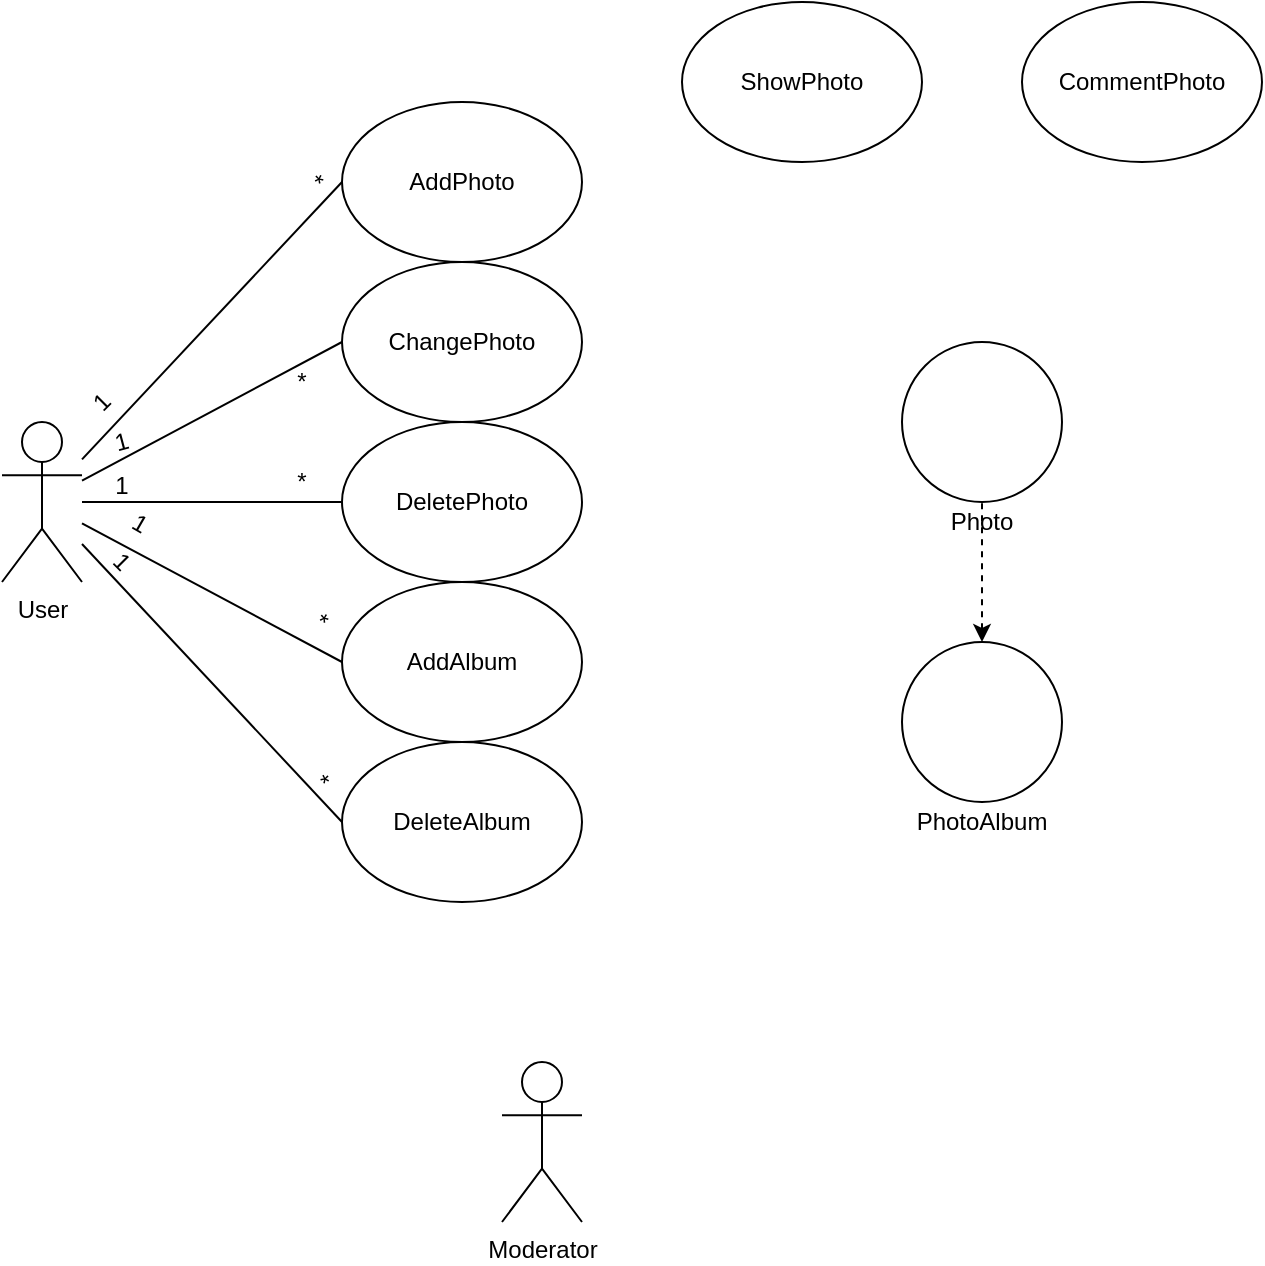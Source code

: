 <mxfile version="12.7.0" type="github">
  <diagram name="Page-1" id="c4acf3e9-155e-7222-9cf6-157b1a14988f">
    <mxGraphModel dx="1422" dy="791" grid="1" gridSize="10" guides="1" tooltips="1" connect="1" arrows="1" fold="1" page="1" pageScale="1" pageWidth="850" pageHeight="1100" background="#ffffff" math="0" shadow="0">
      <root>
        <mxCell id="0"/>
        <mxCell id="1" parent="0"/>
        <mxCell id="OV3nKJfsx8NweEMUyQGC-10" style="edgeStyle=none;rounded=0;orthogonalLoop=1;jettySize=auto;html=1;endArrow=none;endFill=0;entryX=0;entryY=0.5;entryDx=0;entryDy=0;" edge="1" parent="1" source="OV3nKJfsx8NweEMUyQGC-1" target="OV3nKJfsx8NweEMUyQGC-8">
          <mxGeometry relative="1" as="geometry"/>
        </mxCell>
        <mxCell id="OV3nKJfsx8NweEMUyQGC-11" style="edgeStyle=none;rounded=0;orthogonalLoop=1;jettySize=auto;html=1;entryX=0;entryY=0.5;entryDx=0;entryDy=0;endArrow=none;endFill=0;" edge="1" parent="1" source="OV3nKJfsx8NweEMUyQGC-1" target="OV3nKJfsx8NweEMUyQGC-7">
          <mxGeometry relative="1" as="geometry"/>
        </mxCell>
        <mxCell id="OV3nKJfsx8NweEMUyQGC-26" style="edgeStyle=none;rounded=0;orthogonalLoop=1;jettySize=auto;html=1;entryX=0;entryY=0.5;entryDx=0;entryDy=0;endArrow=none;endFill=0;" edge="1" parent="1" source="OV3nKJfsx8NweEMUyQGC-1" target="OV3nKJfsx8NweEMUyQGC-3">
          <mxGeometry relative="1" as="geometry"/>
        </mxCell>
        <mxCell id="OV3nKJfsx8NweEMUyQGC-31" style="edgeStyle=none;rounded=0;orthogonalLoop=1;jettySize=auto;html=1;entryX=0;entryY=0.5;entryDx=0;entryDy=0;endArrow=none;endFill=0;" edge="1" parent="1" target="OV3nKJfsx8NweEMUyQGC-30">
          <mxGeometry relative="1" as="geometry">
            <mxPoint x="190" y="301" as="sourcePoint"/>
          </mxGeometry>
        </mxCell>
        <mxCell id="OV3nKJfsx8NweEMUyQGC-32" style="edgeStyle=none;rounded=0;orthogonalLoop=1;jettySize=auto;html=1;entryX=0;entryY=0.5;entryDx=0;entryDy=0;endArrow=none;endFill=0;" edge="1" parent="1" source="OV3nKJfsx8NweEMUyQGC-1" target="OV3nKJfsx8NweEMUyQGC-29">
          <mxGeometry relative="1" as="geometry"/>
        </mxCell>
        <mxCell id="OV3nKJfsx8NweEMUyQGC-1" value="&lt;div&gt;User&lt;/div&gt;" style="shape=umlActor;verticalLabelPosition=bottom;labelBackgroundColor=#ffffff;verticalAlign=top;html=1;" vertex="1" parent="1">
          <mxGeometry x="150" y="240" width="40" height="80" as="geometry"/>
        </mxCell>
        <mxCell id="OV3nKJfsx8NweEMUyQGC-2" value="&lt;div&gt;Moderator&lt;/div&gt;" style="shape=umlActor;verticalLabelPosition=bottom;labelBackgroundColor=#ffffff;verticalAlign=top;html=1;" vertex="1" parent="1">
          <mxGeometry x="400" y="560" width="40" height="80" as="geometry"/>
        </mxCell>
        <mxCell id="OV3nKJfsx8NweEMUyQGC-3" value="AddPhoto" style="ellipse;whiteSpace=wrap;html=1;" vertex="1" parent="1">
          <mxGeometry x="320" y="80" width="120" height="80" as="geometry"/>
        </mxCell>
        <mxCell id="OV3nKJfsx8NweEMUyQGC-7" value="DeletePhoto" style="ellipse;whiteSpace=wrap;html=1;" vertex="1" parent="1">
          <mxGeometry x="320" y="240" width="120" height="80" as="geometry"/>
        </mxCell>
        <mxCell id="OV3nKJfsx8NweEMUyQGC-8" value="ChangePhoto" style="ellipse;whiteSpace=wrap;html=1;" vertex="1" parent="1">
          <mxGeometry x="320" y="160" width="120" height="80" as="geometry"/>
        </mxCell>
        <mxCell id="OV3nKJfsx8NweEMUyQGC-12" value="1" style="text;html=1;strokeColor=none;fillColor=none;align=center;verticalAlign=middle;whiteSpace=wrap;rounded=0;rotation=-45;" vertex="1" parent="1">
          <mxGeometry x="180" y="220" width="40" height="20" as="geometry"/>
        </mxCell>
        <mxCell id="OV3nKJfsx8NweEMUyQGC-15" value="1" style="text;html=1;strokeColor=none;fillColor=none;align=center;verticalAlign=middle;whiteSpace=wrap;rounded=0;rotation=0;" vertex="1" parent="1">
          <mxGeometry x="190" y="262" width="40" height="20" as="geometry"/>
        </mxCell>
        <mxCell id="OV3nKJfsx8NweEMUyQGC-18" value="*" style="text;html=1;strokeColor=none;fillColor=none;align=center;verticalAlign=middle;whiteSpace=wrap;rounded=0;rotation=0;" vertex="1" parent="1">
          <mxGeometry x="280" y="210" width="40" height="20" as="geometry"/>
        </mxCell>
        <mxCell id="OV3nKJfsx8NweEMUyQGC-19" value="*" style="text;html=1;strokeColor=none;fillColor=none;align=center;verticalAlign=middle;whiteSpace=wrap;rounded=0;rotation=-45;" vertex="1" parent="1">
          <mxGeometry x="290" y="110" width="40" height="20" as="geometry"/>
        </mxCell>
        <mxCell id="OV3nKJfsx8NweEMUyQGC-20" value="*" style="text;html=1;strokeColor=none;fillColor=none;align=center;verticalAlign=middle;whiteSpace=wrap;rounded=0;rotation=0;" vertex="1" parent="1">
          <mxGeometry x="280" y="260" width="40" height="20" as="geometry"/>
        </mxCell>
        <mxCell id="OV3nKJfsx8NweEMUyQGC-22" value="" style="group" vertex="1" connectable="0" parent="1">
          <mxGeometry x="600" y="200" width="80" height="100" as="geometry"/>
        </mxCell>
        <mxCell id="OV3nKJfsx8NweEMUyQGC-4" value="" style="ellipse;whiteSpace=wrap;html=1;aspect=fixed;" vertex="1" parent="OV3nKJfsx8NweEMUyQGC-22">
          <mxGeometry width="80" height="80" as="geometry"/>
        </mxCell>
        <mxCell id="OV3nKJfsx8NweEMUyQGC-5" value="Photo" style="text;html=1;strokeColor=none;fillColor=none;align=center;verticalAlign=middle;whiteSpace=wrap;rounded=0;" vertex="1" parent="OV3nKJfsx8NweEMUyQGC-22">
          <mxGeometry x="20" y="80" width="40" height="20" as="geometry"/>
        </mxCell>
        <mxCell id="OV3nKJfsx8NweEMUyQGC-23" value="" style="group" vertex="1" connectable="0" parent="1">
          <mxGeometry x="600" y="350" width="80" height="100" as="geometry"/>
        </mxCell>
        <mxCell id="OV3nKJfsx8NweEMUyQGC-24" value="" style="ellipse;whiteSpace=wrap;html=1;aspect=fixed;" vertex="1" parent="OV3nKJfsx8NweEMUyQGC-23">
          <mxGeometry width="80" height="80" as="geometry"/>
        </mxCell>
        <mxCell id="OV3nKJfsx8NweEMUyQGC-25" value="PhotoAlbum" style="text;html=1;strokeColor=none;fillColor=none;align=center;verticalAlign=middle;whiteSpace=wrap;rounded=0;" vertex="1" parent="OV3nKJfsx8NweEMUyQGC-23">
          <mxGeometry x="20" y="80" width="40" height="20" as="geometry"/>
        </mxCell>
        <mxCell id="OV3nKJfsx8NweEMUyQGC-27" value="1" style="text;html=1;strokeColor=none;fillColor=none;align=center;verticalAlign=middle;whiteSpace=wrap;rounded=0;rotation=-15;" vertex="1" parent="1">
          <mxGeometry x="190" y="240" width="40" height="20" as="geometry"/>
        </mxCell>
        <mxCell id="OV3nKJfsx8NweEMUyQGC-29" value="AddAlbum" style="ellipse;whiteSpace=wrap;html=1;" vertex="1" parent="1">
          <mxGeometry x="320" y="320" width="120" height="80" as="geometry"/>
        </mxCell>
        <mxCell id="OV3nKJfsx8NweEMUyQGC-30" value="DeleteAlbum" style="ellipse;whiteSpace=wrap;html=1;" vertex="1" parent="1">
          <mxGeometry x="320" y="400" width="120" height="80" as="geometry"/>
        </mxCell>
        <mxCell id="OV3nKJfsx8NweEMUyQGC-33" value="*" style="text;html=1;strokeColor=none;fillColor=none;align=center;verticalAlign=middle;whiteSpace=wrap;rounded=0;rotation=30;" vertex="1" parent="1">
          <mxGeometry x="290" y="330" width="40" height="20" as="geometry"/>
        </mxCell>
        <mxCell id="OV3nKJfsx8NweEMUyQGC-35" value="*" style="text;html=1;strokeColor=none;fillColor=none;align=center;verticalAlign=middle;whiteSpace=wrap;rounded=0;rotation=45;" vertex="1" parent="1">
          <mxGeometry x="290" y="410" width="40" height="20" as="geometry"/>
        </mxCell>
        <mxCell id="OV3nKJfsx8NweEMUyQGC-36" value="1" style="text;html=1;strokeColor=none;fillColor=none;align=center;verticalAlign=middle;whiteSpace=wrap;rounded=0;rotation=30;" vertex="1" parent="1">
          <mxGeometry x="199" y="281" width="40" height="20" as="geometry"/>
        </mxCell>
        <mxCell id="OV3nKJfsx8NweEMUyQGC-37" value="1" style="text;html=1;strokeColor=none;fillColor=none;align=center;verticalAlign=middle;whiteSpace=wrap;rounded=0;rotation=45;" vertex="1" parent="1">
          <mxGeometry x="190" y="300" width="40" height="20" as="geometry"/>
        </mxCell>
        <mxCell id="OV3nKJfsx8NweEMUyQGC-38" value="ShowPhoto" style="ellipse;whiteSpace=wrap;html=1;" vertex="1" parent="1">
          <mxGeometry x="490" y="30" width="120" height="80" as="geometry"/>
        </mxCell>
        <mxCell id="OV3nKJfsx8NweEMUyQGC-39" value="CommentPhoto" style="ellipse;whiteSpace=wrap;html=1;" vertex="1" parent="1">
          <mxGeometry x="660" y="30" width="120" height="80" as="geometry"/>
        </mxCell>
        <mxCell id="OV3nKJfsx8NweEMUyQGC-41" style="edgeStyle=none;rounded=0;orthogonalLoop=1;jettySize=auto;html=1;entryX=0.5;entryY=0;entryDx=0;entryDy=0;endArrow=none;endFill=0;dashed=1;startArrow=classic;startFill=1;" edge="1" parent="1" source="OV3nKJfsx8NweEMUyQGC-24" target="OV3nKJfsx8NweEMUyQGC-5">
          <mxGeometry relative="1" as="geometry"/>
        </mxCell>
      </root>
    </mxGraphModel>
  </diagram>
</mxfile>
